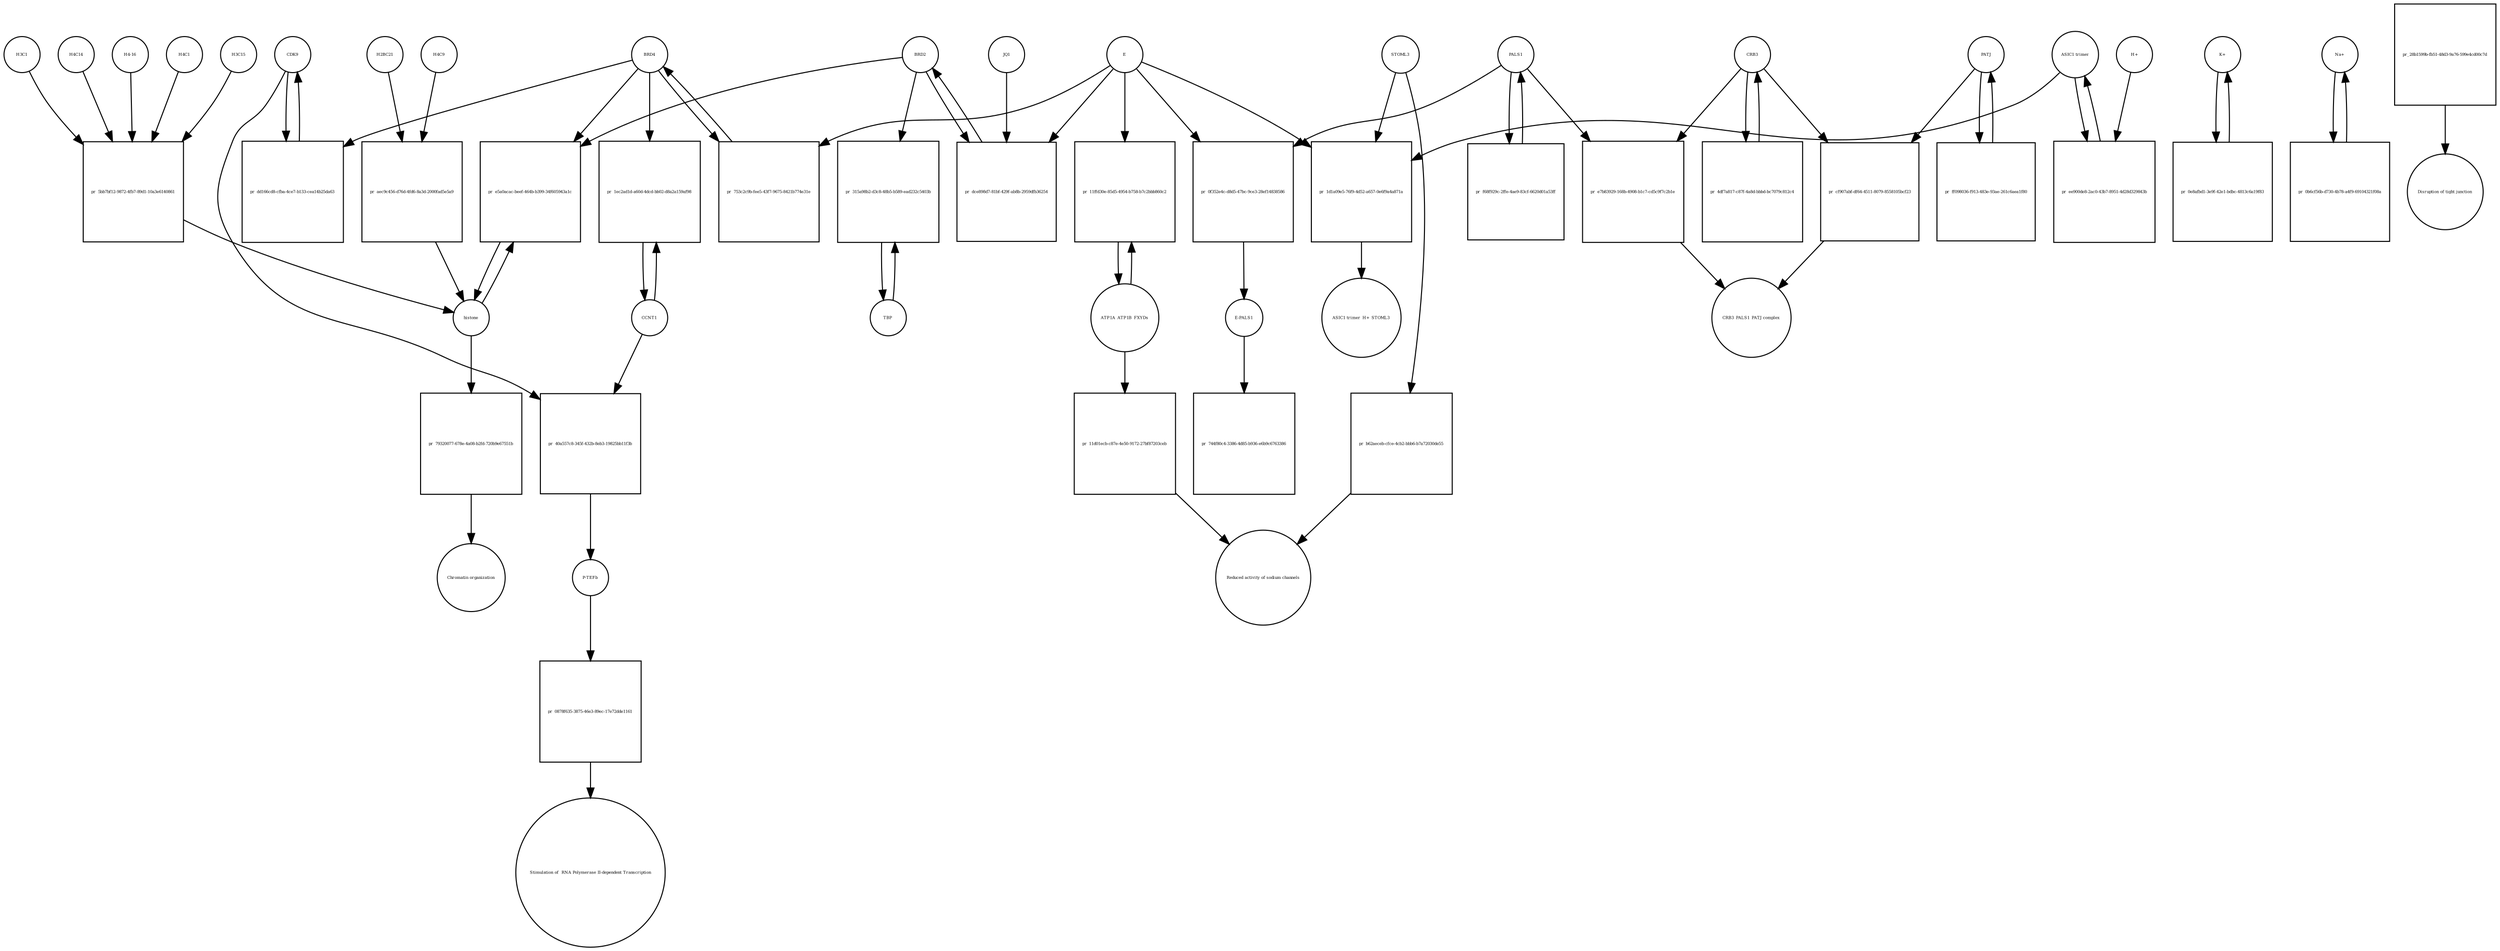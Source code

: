strict digraph  {
CDK9 [annotation="", bipartite=0, cls=macromolecule, fontsize=4, label=CDK9, shape=circle];
"pr_dd166cd8-cfba-4ce7-b133-cea14b25da63" [annotation="", bipartite=1, cls=process, fontsize=4, label="pr_dd166cd8-cfba-4ce7-b133-cea14b25da63", shape=square];
BRD4 [annotation="", bipartite=0, cls=macromolecule, fontsize=4, label=BRD4, shape=circle];
CCNT1 [annotation="", bipartite=0, cls=macromolecule, fontsize=4, label=CCNT1, shape=circle];
"pr_1ec2ad1d-a60d-4dcd-bb02-d8a2a159af98" [annotation="", bipartite=1, cls=process, fontsize=4, label="pr_1ec2ad1d-a60d-4dcd-bb02-d8a2a159af98", shape=square];
histone [annotation="", bipartite=0, cls=complex, fontsize=4, label=histone, shape=circle];
"pr_e5a0acac-beef-464b-b399-34f605943a1c" [annotation="", bipartite=1, cls=process, fontsize=4, label="pr_e5a0acac-beef-464b-b399-34f605943a1c", shape=square];
BRD2 [annotation="", bipartite=0, cls=macromolecule, fontsize=4, label=BRD2, shape=circle];
"pr_753c2c9b-fee5-43f7-9675-8421b774e31e" [annotation="", bipartite=1, cls=process, fontsize=4, label="pr_753c2c9b-fee5-43f7-9675-8421b774e31e", shape=square];
E [annotation=urn_miriam_ncbiprotein_BCD58755, bipartite=0, cls=macromolecule, fontsize=4, label=E, shape=circle];
H4C14 [annotation="", bipartite=0, cls=macromolecule, fontsize=4, label=H4C14, shape=circle];
"pr_5bb7bf12-9872-4fb7-89d1-10a3e6140861" [annotation="", bipartite=1, cls=process, fontsize=4, label="pr_5bb7bf12-9872-4fb7-89d1-10a3e6140861", shape=square];
"H4-16" [annotation="", bipartite=0, cls=macromolecule, fontsize=4, label="H4-16", shape=circle];
H4C1 [annotation="", bipartite=0, cls=macromolecule, fontsize=4, label=H4C1, shape=circle];
H3C15 [annotation="", bipartite=0, cls=macromolecule, fontsize=4, label=H3C15, shape=circle];
H3C1 [annotation="", bipartite=0, cls=macromolecule, fontsize=4, label=H3C1, shape=circle];
"pr_dce898d7-81bf-429f-ab8b-2959dfb36254" [annotation="", bipartite=1, cls=process, fontsize=4, label="pr_dce898d7-81bf-429f-ab8b-2959dfb36254", shape=square];
JQ1 [annotation="", bipartite=0, cls=macromolecule, fontsize=4, label=JQ1, shape=circle];
TBP [annotation="", bipartite=0, cls=macromolecule, fontsize=4, label=TBP, shape=circle];
"pr_315a98b2-d3c8-48b5-b589-ead232c5403b" [annotation="", bipartite=1, cls=process, fontsize=4, label="pr_315a98b2-d3c8-48b5-b589-ead232c5403b", shape=square];
H4C9 [annotation="", bipartite=0, cls=macromolecule, fontsize=4, label=H4C9, shape=circle];
"pr_aec9c456-d76d-4fd6-8a3d-2000fad5e5a9" [annotation="", bipartite=1, cls=process, fontsize=4, label="pr_aec9c456-d76d-4fd6-8a3d-2000fad5e5a9", shape=square];
H2BC21 [annotation="", bipartite=0, cls=macromolecule, fontsize=4, label=H2BC21, shape=circle];
"pr_0f352e4c-d8d5-47bc-9ce3-28ef14838586" [annotation="", bipartite=1, cls=process, fontsize=4, label="pr_0f352e4c-d8d5-47bc-9ce3-28ef14838586", shape=square];
PALS1 [annotation="", bipartite=0, cls=macromolecule, fontsize=4, label=PALS1, shape=circle];
"E-PALS1" [annotation="", bipartite=0, cls=complex, fontsize=4, label="E-PALS1", shape=circle];
"pr_744f80c4-3386-4d85-b936-e6b9c6763386" [annotation="", bipartite=1, cls=process, fontsize=4, label="pr_744f80c4-3386-4d85-b936-e6b9c6763386", shape=square];
"pr_f68f929c-2ffe-4ae9-83cf-6620d01a53ff" [annotation="", bipartite=1, cls=process, fontsize=4, label="pr_f68f929c-2ffe-4ae9-83cf-6620d01a53ff", shape=square];
CRB3 [annotation="", bipartite=0, cls=macromolecule, fontsize=4, label=CRB3, shape=circle];
"pr_4df7a817-c87f-4a8d-bbbd-bc7079c812c4" [annotation="", bipartite=1, cls=process, fontsize=4, label="pr_4df7a817-c87f-4a8d-bbbd-bc7079c812c4", shape=square];
PATJ [annotation="", bipartite=0, cls=macromolecule, fontsize=4, label=PATJ, shape=circle];
"pr_ff098036-f913-483e-93ae-261c6aea1f80" [annotation="", bipartite=1, cls=process, fontsize=4, label="pr_ff098036-f913-483e-93ae-261c6aea1f80", shape=square];
ATP1A_ATP1B_FXYDs [annotation="", bipartite=0, cls=complex, fontsize=4, label=ATP1A_ATP1B_FXYDs, shape=circle];
"pr_11ffd30e-85d5-4954-b758-b7c2bbb860c2" [annotation="", bipartite=1, cls=process, fontsize=4, label="pr_11ffd30e-85d5-4954-b758-b7c2bbb860c2", shape=square];
"ASIC1 trimer" [annotation="", bipartite=0, cls=macromolecule, fontsize=4, label="ASIC1 trimer", shape=circle];
"pr_ee900de8-2ac0-43b7-8951-4d28d329843b" [annotation="", bipartite=1, cls=process, fontsize=4, label="pr_ee900de8-2ac0-43b7-8951-4d28d329843b", shape=square];
"H+" [annotation="", bipartite=0, cls="simple chemical", fontsize=4, label="H+", shape=circle];
"pr_1d1a09e5-76f9-4d52-a657-0e6f9a4a871a" [annotation="", bipartite=1, cls=process, fontsize=4, label="pr_1d1a09e5-76f9-4d52-a657-0e6f9a4a871a", shape=square];
STOML3 [annotation="", bipartite=0, cls=macromolecule, fontsize=4, label=STOML3, shape=circle];
"ASIC1 trimer_H+_STOML3" [annotation="", bipartite=0, cls=complex, fontsize=4, label="ASIC1 trimer_H+_STOML3", shape=circle];
"K+" [annotation="", bipartite=0, cls="simple chemical", fontsize=4, label="K+", shape=circle];
"pr_0e8afbd1-3e9f-42e1-bdbc-4813c6a19f83" [annotation="", bipartite=1, cls=process, fontsize=4, label="pr_0e8afbd1-3e9f-42e1-bdbc-4813c6a19f83", shape=square];
"Na+" [annotation="", bipartite=0, cls="simple chemical", fontsize=4, label="Na+", shape=circle];
"pr_0b6cf56b-d730-4b78-a4f9-69104321f08a" [annotation="", bipartite=1, cls=process, fontsize=4, label="pr_0b6cf56b-d730-4b78-a4f9-69104321f08a", shape=square];
"pr_e7b83929-168b-4908-b1c7-cd5c9f7c2b1e" [annotation="", bipartite=1, cls=process, fontsize=4, label="pr_e7b83929-168b-4908-b1c7-cd5c9f7c2b1e", shape=square];
"CRB3_PALS1_PATJ complex" [annotation="", bipartite=0, cls=complex, fontsize=4, label="CRB3_PALS1_PATJ complex", shape=circle];
"pr_cf907abf-df64-4511-8079-8558105bcf23" [annotation="", bipartite=1, cls=process, fontsize=4, label="pr_cf907abf-df64-4511-8079-8558105bcf23", shape=square];
"pr_11d01ecb-c87e-4e50-9172-27bf87203ceb" [annotation="", bipartite=1, cls=process, fontsize=4, label="pr_11d01ecb-c87e-4e50-9172-27bf87203ceb", shape=square];
"Reduced activity of sodium channels" [annotation="", bipartite=0, cls=phenotype, fontsize=4, label="Reduced activity of sodium channels", shape=circle];
"pr_b62aeceb-cfce-4cb2-bbb6-b7a72030de55" [annotation="", bipartite=1, cls=process, fontsize=4, label="pr_b62aeceb-cfce-4cb2-bbb6-b7a72030de55", shape=square];
"pr_28b1599b-fb51-48d3-9a76-599e4cd00c7d" [annotation="", bipartite=1, cls=process, fontsize=4, label="pr_28b1599b-fb51-48d3-9a76-599e4cd00c7d", shape=square];
"Disruption of tight junction" [annotation="", bipartite=0, cls=phenotype, fontsize=4, label="Disruption of tight junction", shape=circle];
"pr_40a557c8-345f-432b-8eb3-19825bb11f3b" [annotation="", bipartite=1, cls=process, fontsize=4, label="pr_40a557c8-345f-432b-8eb3-19825bb11f3b", shape=square];
"P-TEFb" [annotation="", bipartite=0, cls=complex, fontsize=4, label="P-TEFb", shape=circle];
"pr_0878f635-3875-46e3-89ec-17e72dde1161" [annotation="", bipartite=1, cls=process, fontsize=4, label="pr_0878f635-3875-46e3-89ec-17e72dde1161", shape=square];
" Stimulation of  RNA Polymerase II-dependent Transcription " [annotation="", bipartite=0, cls=phenotype, fontsize=4, label=" Stimulation of  RNA Polymerase II-dependent Transcription ", shape=circle];
"pr_79320077-678e-4a08-b2fd-720b9e67551b" [annotation="", bipartite=1, cls=process, fontsize=4, label="pr_79320077-678e-4a08-b2fd-720b9e67551b", shape=square];
"Chromatin organization" [annotation="", bipartite=0, cls=phenotype, fontsize=4, label="Chromatin organization", shape=circle];
CDK9 -> "pr_dd166cd8-cfba-4ce7-b133-cea14b25da63"  [annotation="", interaction_type=consumption];
CDK9 -> "pr_40a557c8-345f-432b-8eb3-19825bb11f3b"  [annotation="", interaction_type=consumption];
"pr_dd166cd8-cfba-4ce7-b133-cea14b25da63" -> CDK9  [annotation="", interaction_type=production];
BRD4 -> "pr_dd166cd8-cfba-4ce7-b133-cea14b25da63"  [annotation="urn_miriam_doi_10.18632%2Foncotarget.18583|urn_miriam_doi_10.1016%2Fj.molcel.2005.06.027", interaction_type=catalysis];
BRD4 -> "pr_1ec2ad1d-a60d-4dcd-bb02-d8a2a159af98"  [annotation="urn_miriam_doi_10.1016%2Fj.molcel.2005.06.027", interaction_type=catalysis];
BRD4 -> "pr_e5a0acac-beef-464b-b399-34f605943a1c"  [annotation="urn_miriam_doi_10.1038%2Fnsmb.3228.|urn_miriam_doi_10.1016%2Fj.molcel.2008.01.018", interaction_type=catalysis];
BRD4 -> "pr_753c2c9b-fee5-43f7-9675-8421b774e31e"  [annotation="", interaction_type=consumption];
CCNT1 -> "pr_1ec2ad1d-a60d-4dcd-bb02-d8a2a159af98"  [annotation="", interaction_type=consumption];
CCNT1 -> "pr_40a557c8-345f-432b-8eb3-19825bb11f3b"  [annotation="", interaction_type=consumption];
"pr_1ec2ad1d-a60d-4dcd-bb02-d8a2a159af98" -> CCNT1  [annotation="", interaction_type=production];
histone -> "pr_e5a0acac-beef-464b-b399-34f605943a1c"  [annotation="", interaction_type=consumption];
histone -> "pr_79320077-678e-4a08-b2fd-720b9e67551b"  [annotation="", interaction_type=consumption];
"pr_e5a0acac-beef-464b-b399-34f605943a1c" -> histone  [annotation="", interaction_type=production];
BRD2 -> "pr_e5a0acac-beef-464b-b399-34f605943a1c"  [annotation="urn_miriam_doi_10.1038%2Fnsmb.3228.|urn_miriam_doi_10.1016%2Fj.molcel.2008.01.018", interaction_type=catalysis];
BRD2 -> "pr_dce898d7-81bf-429f-ab8b-2959dfb36254"  [annotation="", interaction_type=consumption];
BRD2 -> "pr_315a98b2-d3c8-48b5-b589-ead232c5403b"  [annotation="urn_miriam_doi_10.1007%2Fs11010-006-9223-6", interaction_type=catalysis];
"pr_753c2c9b-fee5-43f7-9675-8421b774e31e" -> BRD4  [annotation="", interaction_type=production];
E -> "pr_753c2c9b-fee5-43f7-9675-8421b774e31e"  [annotation="urn_miriam_doi_10.1038%2Fs41586-020-2286-9", interaction_type=inhibition];
E -> "pr_dce898d7-81bf-429f-ab8b-2959dfb36254"  [annotation="urn_miriam_doi_10.1038%2Fs41586-020-2286-9|urn_miriam_doi_10.1080%2F15592294.2018.1469891", interaction_type=inhibition];
E -> "pr_0f352e4c-d8d5-47bc-9ce3-28ef14838586"  [annotation="", interaction_type=consumption];
E -> "pr_11ffd30e-85d5-4954-b758-b7c2bbb860c2"  [annotation="urn_miriam_doi_10.1016%2Fj.virol.2011.03.029", interaction_type=inhibition];
E -> "pr_1d1a09e5-76f9-4d52-a657-0e6f9a4a871a"  [annotation="urn_miriam_doi_10.1016%2Fj.virol.2011.03.029", interaction_type=inhibition];
H4C14 -> "pr_5bb7bf12-9872-4fb7-89d1-10a3e6140861"  [annotation="", interaction_type=consumption];
"pr_5bb7bf12-9872-4fb7-89d1-10a3e6140861" -> histone  [annotation="", interaction_type=production];
"H4-16" -> "pr_5bb7bf12-9872-4fb7-89d1-10a3e6140861"  [annotation="", interaction_type=consumption];
H4C1 -> "pr_5bb7bf12-9872-4fb7-89d1-10a3e6140861"  [annotation="", interaction_type=consumption];
H3C15 -> "pr_5bb7bf12-9872-4fb7-89d1-10a3e6140861"  [annotation="", interaction_type=consumption];
H3C1 -> "pr_5bb7bf12-9872-4fb7-89d1-10a3e6140861"  [annotation="", interaction_type=consumption];
"pr_dce898d7-81bf-429f-ab8b-2959dfb36254" -> BRD2  [annotation="", interaction_type=production];
JQ1 -> "pr_dce898d7-81bf-429f-ab8b-2959dfb36254"  [annotation="urn_miriam_doi_10.1038%2Fs41586-020-2286-9|urn_miriam_doi_10.1080%2F15592294.2018.1469891", interaction_type=inhibition];
TBP -> "pr_315a98b2-d3c8-48b5-b589-ead232c5403b"  [annotation="", interaction_type=consumption];
"pr_315a98b2-d3c8-48b5-b589-ead232c5403b" -> TBP  [annotation="", interaction_type=production];
H4C9 -> "pr_aec9c456-d76d-4fd6-8a3d-2000fad5e5a9"  [annotation="", interaction_type=consumption];
"pr_aec9c456-d76d-4fd6-8a3d-2000fad5e5a9" -> histone  [annotation="", interaction_type=production];
H2BC21 -> "pr_aec9c456-d76d-4fd6-8a3d-2000fad5e5a9"  [annotation="", interaction_type=consumption];
"pr_0f352e4c-d8d5-47bc-9ce3-28ef14838586" -> "E-PALS1"  [annotation="", interaction_type=production];
PALS1 -> "pr_0f352e4c-d8d5-47bc-9ce3-28ef14838586"  [annotation="", interaction_type=consumption];
PALS1 -> "pr_f68f929c-2ffe-4ae9-83cf-6620d01a53ff"  [annotation="", interaction_type=consumption];
PALS1 -> "pr_e7b83929-168b-4908-b1c7-cd5c9f7c2b1e"  [annotation="", interaction_type=consumption];
"E-PALS1" -> "pr_744f80c4-3386-4d85-b936-e6b9c6763386"  [annotation="", interaction_type=consumption];
"pr_f68f929c-2ffe-4ae9-83cf-6620d01a53ff" -> PALS1  [annotation="", interaction_type=production];
CRB3 -> "pr_4df7a817-c87f-4a8d-bbbd-bc7079c812c4"  [annotation="", interaction_type=consumption];
CRB3 -> "pr_e7b83929-168b-4908-b1c7-cd5c9f7c2b1e"  [annotation="", interaction_type=consumption];
CRB3 -> "pr_cf907abf-df64-4511-8079-8558105bcf23"  [annotation="", interaction_type=consumption];
"pr_4df7a817-c87f-4a8d-bbbd-bc7079c812c4" -> CRB3  [annotation="", interaction_type=production];
PATJ -> "pr_ff098036-f913-483e-93ae-261c6aea1f80"  [annotation="", interaction_type=consumption];
PATJ -> "pr_cf907abf-df64-4511-8079-8558105bcf23"  [annotation="", interaction_type=consumption];
"pr_ff098036-f913-483e-93ae-261c6aea1f80" -> PATJ  [annotation="", interaction_type=production];
ATP1A_ATP1B_FXYDs -> "pr_11ffd30e-85d5-4954-b758-b7c2bbb860c2"  [annotation="", interaction_type=consumption];
ATP1A_ATP1B_FXYDs -> "pr_11d01ecb-c87e-4e50-9172-27bf87203ceb"  [annotation="", interaction_type=consumption];
"pr_11ffd30e-85d5-4954-b758-b7c2bbb860c2" -> ATP1A_ATP1B_FXYDs  [annotation="", interaction_type=production];
"ASIC1 trimer" -> "pr_ee900de8-2ac0-43b7-8951-4d28d329843b"  [annotation="", interaction_type=consumption];
"ASIC1 trimer" -> "pr_1d1a09e5-76f9-4d52-a657-0e6f9a4a871a"  [annotation="", interaction_type=consumption];
"pr_ee900de8-2ac0-43b7-8951-4d28d329843b" -> "ASIC1 trimer"  [annotation="", interaction_type=production];
"H+" -> "pr_ee900de8-2ac0-43b7-8951-4d28d329843b"  [annotation="", interaction_type=consumption];
"pr_1d1a09e5-76f9-4d52-a657-0e6f9a4a871a" -> "ASIC1 trimer_H+_STOML3"  [annotation="", interaction_type=production];
STOML3 -> "pr_1d1a09e5-76f9-4d52-a657-0e6f9a4a871a"  [annotation="", interaction_type=consumption];
STOML3 -> "pr_b62aeceb-cfce-4cb2-bbb6-b7a72030de55"  [annotation="", interaction_type=consumption];
"K+" -> "pr_0e8afbd1-3e9f-42e1-bdbc-4813c6a19f83"  [annotation="", interaction_type=consumption];
"pr_0e8afbd1-3e9f-42e1-bdbc-4813c6a19f83" -> "K+"  [annotation="", interaction_type=production];
"Na+" -> "pr_0b6cf56b-d730-4b78-a4f9-69104321f08a"  [annotation="", interaction_type=consumption];
"pr_0b6cf56b-d730-4b78-a4f9-69104321f08a" -> "Na+"  [annotation="", interaction_type=production];
"pr_e7b83929-168b-4908-b1c7-cd5c9f7c2b1e" -> "CRB3_PALS1_PATJ complex"  [annotation="", interaction_type=production];
"pr_cf907abf-df64-4511-8079-8558105bcf23" -> "CRB3_PALS1_PATJ complex"  [annotation="", interaction_type=production];
"pr_11d01ecb-c87e-4e50-9172-27bf87203ceb" -> "Reduced activity of sodium channels"  [annotation="", interaction_type=production];
"pr_b62aeceb-cfce-4cb2-bbb6-b7a72030de55" -> "Reduced activity of sodium channels"  [annotation="", interaction_type=production];
"pr_28b1599b-fb51-48d3-9a76-599e4cd00c7d" -> "Disruption of tight junction"  [annotation="", interaction_type=production];
"pr_40a557c8-345f-432b-8eb3-19825bb11f3b" -> "P-TEFb"  [annotation="", interaction_type=production];
"P-TEFb" -> "pr_0878f635-3875-46e3-89ec-17e72dde1161"  [annotation="", interaction_type=consumption];
"pr_0878f635-3875-46e3-89ec-17e72dde1161" -> " Stimulation of  RNA Polymerase II-dependent Transcription "  [annotation="", interaction_type=production];
"pr_79320077-678e-4a08-b2fd-720b9e67551b" -> "Chromatin organization"  [annotation="", interaction_type=production];
}

